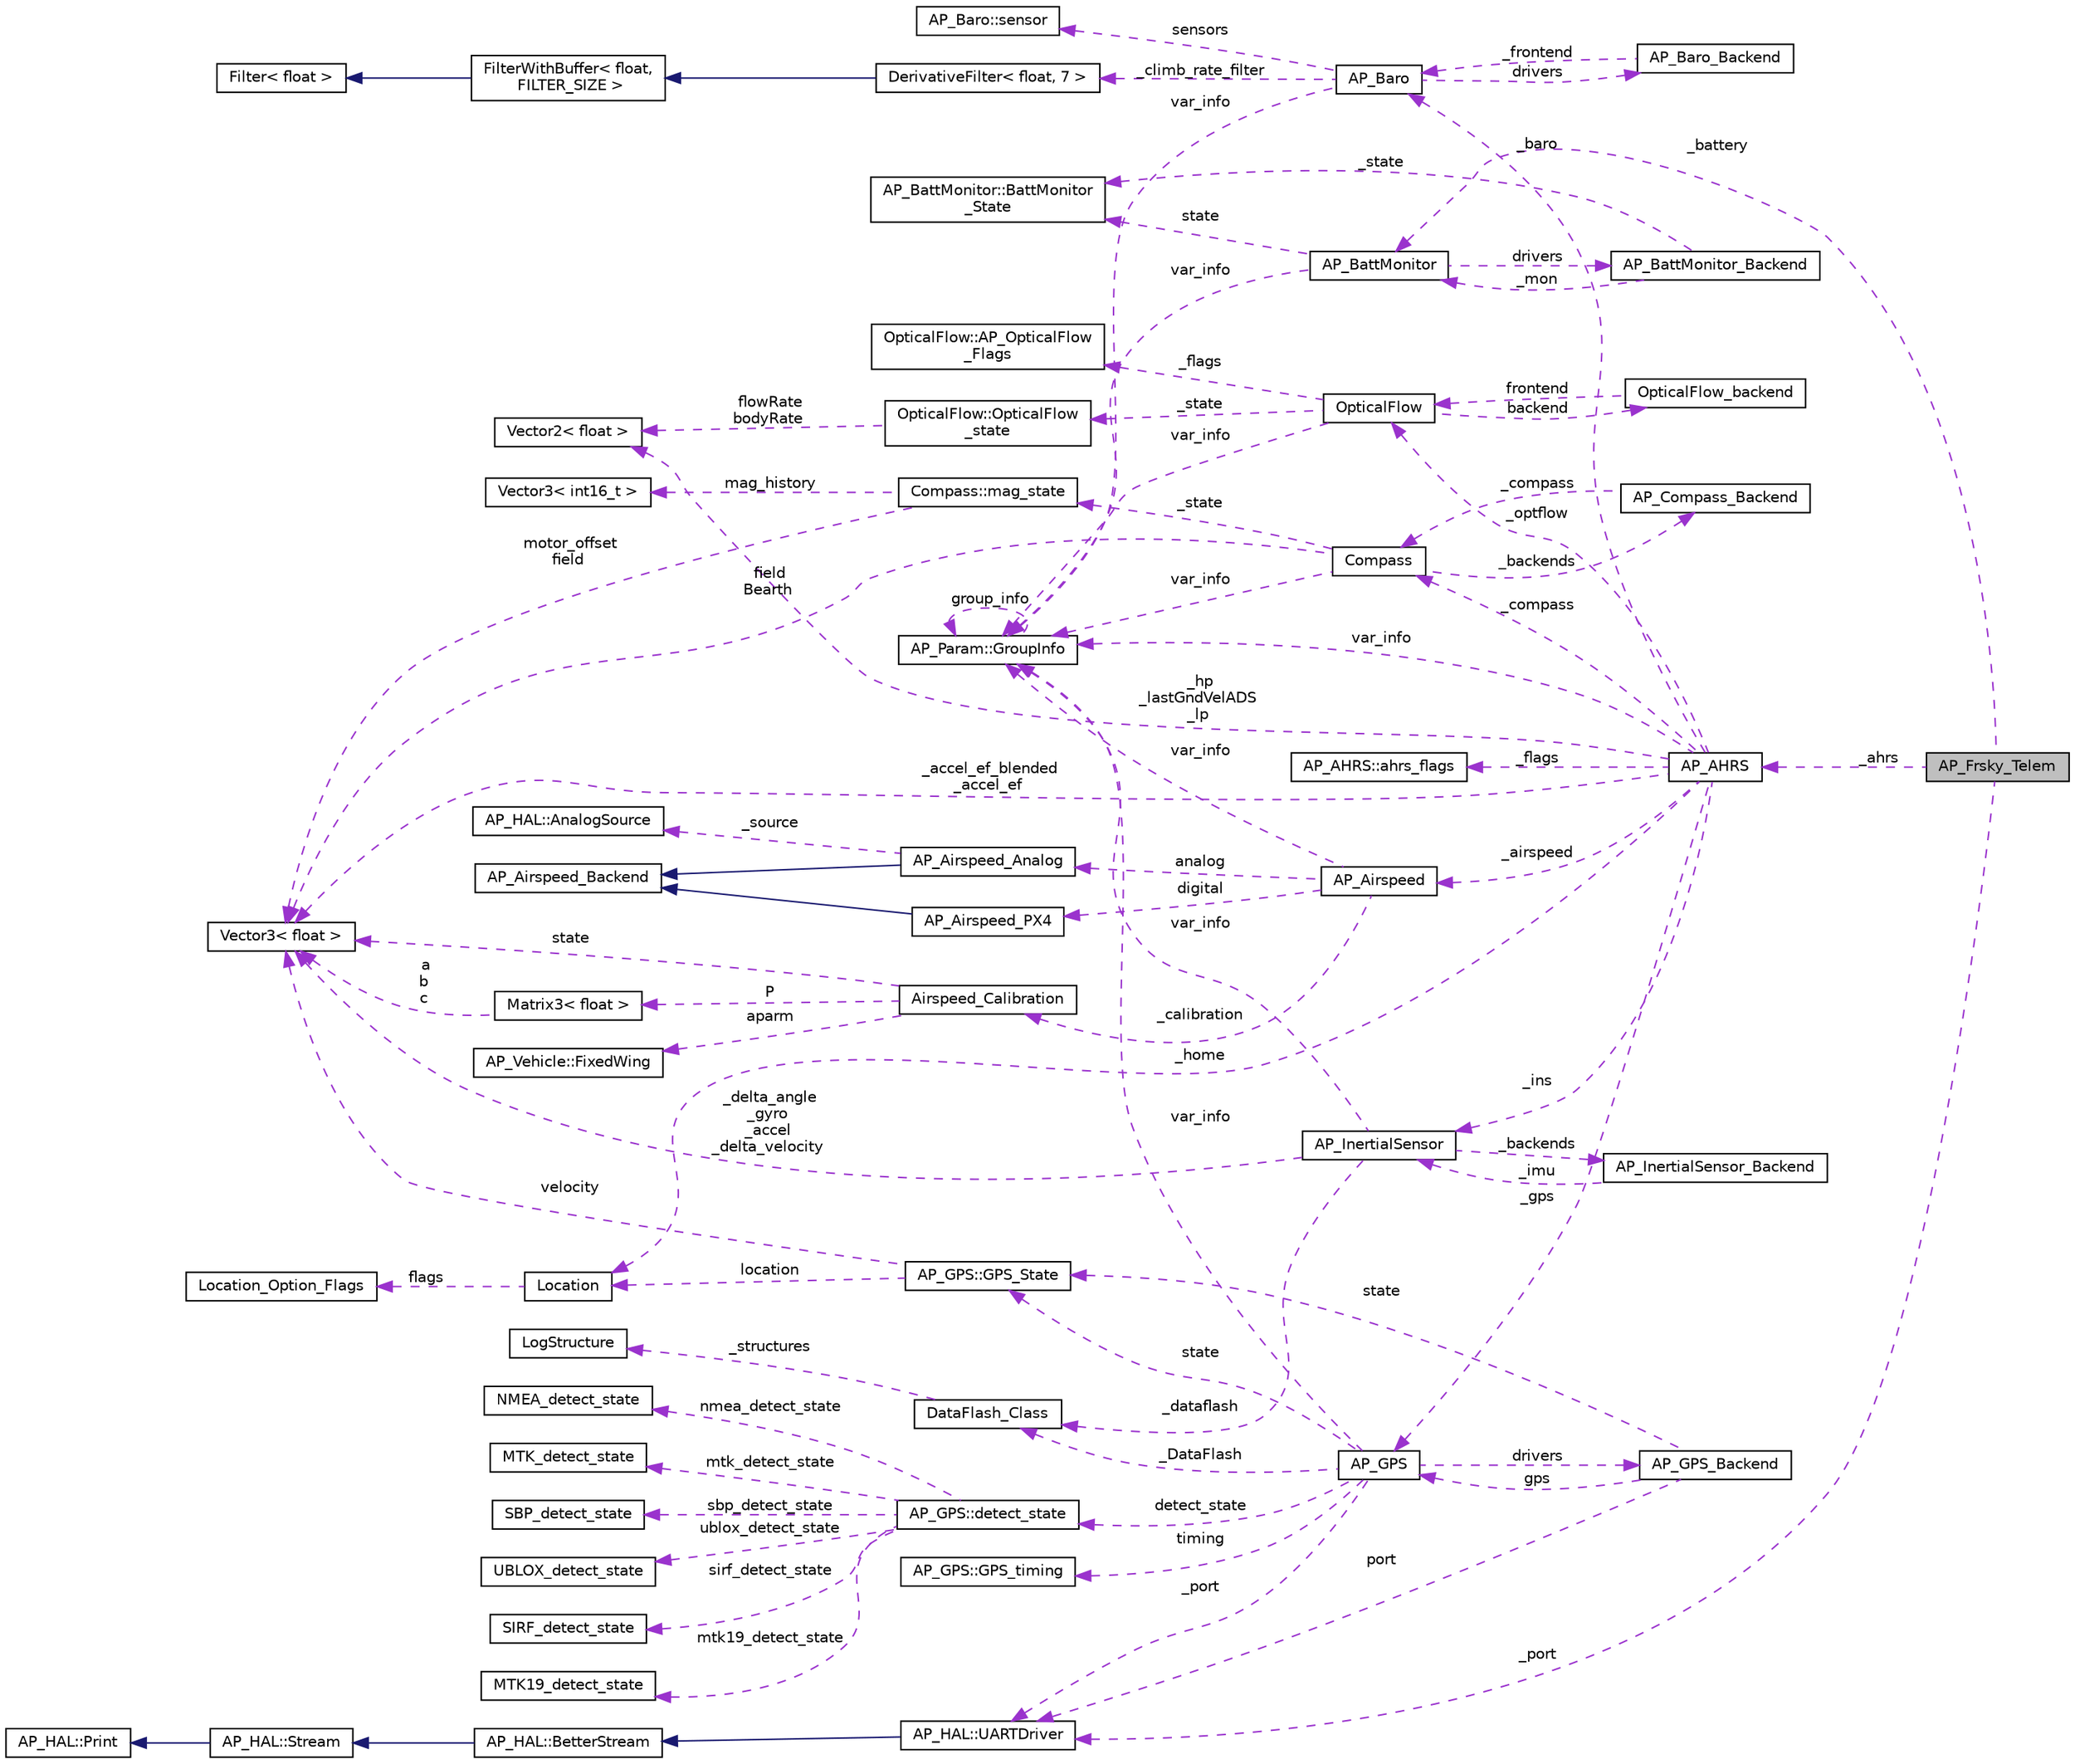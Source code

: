 digraph "AP_Frsky_Telem"
{
 // INTERACTIVE_SVG=YES
  edge [fontname="Helvetica",fontsize="10",labelfontname="Helvetica",labelfontsize="10"];
  node [fontname="Helvetica",fontsize="10",shape=record];
  rankdir="LR";
  Node1 [label="AP_Frsky_Telem",height=0.2,width=0.4,color="black", fillcolor="grey75", style="filled" fontcolor="black"];
  Node2 -> Node1 [dir="back",color="darkorchid3",fontsize="10",style="dashed",label=" _battery" ,fontname="Helvetica"];
  Node2 [label="AP_BattMonitor",height=0.2,width=0.4,color="black", fillcolor="white", style="filled",URL="$classAP__BattMonitor.html"];
  Node3 -> Node2 [dir="back",color="darkorchid3",fontsize="10",style="dashed",label=" var_info" ,fontname="Helvetica"];
  Node3 [label="AP_Param::GroupInfo",height=0.2,width=0.4,color="black", fillcolor="white", style="filled",URL="$structAP__Param_1_1GroupInfo.html"];
  Node3 -> Node3 [dir="back",color="darkorchid3",fontsize="10",style="dashed",label=" group_info" ,fontname="Helvetica"];
  Node4 -> Node2 [dir="back",color="darkorchid3",fontsize="10",style="dashed",label=" state" ,fontname="Helvetica"];
  Node4 [label="AP_BattMonitor::BattMonitor\l_State",height=0.2,width=0.4,color="black", fillcolor="white", style="filled",URL="$structAP__BattMonitor_1_1BattMonitor__State.html"];
  Node5 -> Node2 [dir="back",color="darkorchid3",fontsize="10",style="dashed",label=" drivers" ,fontname="Helvetica"];
  Node5 [label="AP_BattMonitor_Backend",height=0.2,width=0.4,color="black", fillcolor="white", style="filled",URL="$classAP__BattMonitor__Backend.html"];
  Node2 -> Node5 [dir="back",color="darkorchid3",fontsize="10",style="dashed",label=" _mon" ,fontname="Helvetica"];
  Node4 -> Node5 [dir="back",color="darkorchid3",fontsize="10",style="dashed",label=" _state" ,fontname="Helvetica"];
  Node6 -> Node1 [dir="back",color="darkorchid3",fontsize="10",style="dashed",label=" _port" ,fontname="Helvetica"];
  Node6 [label="AP_HAL::UARTDriver",height=0.2,width=0.4,color="black", fillcolor="white", style="filled",URL="$classAP__HAL_1_1UARTDriver.html"];
  Node7 -> Node6 [dir="back",color="midnightblue",fontsize="10",style="solid",fontname="Helvetica"];
  Node7 [label="AP_HAL::BetterStream",height=0.2,width=0.4,color="black", fillcolor="white", style="filled",URL="$classAP__HAL_1_1BetterStream.html"];
  Node8 -> Node7 [dir="back",color="midnightblue",fontsize="10",style="solid",fontname="Helvetica"];
  Node8 [label="AP_HAL::Stream",height=0.2,width=0.4,color="black", fillcolor="white", style="filled",URL="$classAP__HAL_1_1Stream.html"];
  Node9 -> Node8 [dir="back",color="midnightblue",fontsize="10",style="solid",fontname="Helvetica"];
  Node9 [label="AP_HAL::Print",height=0.2,width=0.4,color="black", fillcolor="white", style="filled",URL="$classAP__HAL_1_1Print.html"];
  Node10 -> Node1 [dir="back",color="darkorchid3",fontsize="10",style="dashed",label=" _ahrs" ,fontname="Helvetica"];
  Node10 [label="AP_AHRS",height=0.2,width=0.4,color="black", fillcolor="white", style="filled",URL="$classAP__AHRS.html"];
  Node11 -> Node10 [dir="back",color="darkorchid3",fontsize="10",style="dashed",label=" _flags" ,fontname="Helvetica"];
  Node11 [label="AP_AHRS::ahrs_flags",height=0.2,width=0.4,color="black", fillcolor="white", style="filled",URL="$structAP__AHRS_1_1ahrs__flags.html"];
  Node12 -> Node10 [dir="back",color="darkorchid3",fontsize="10",style="dashed",label=" _baro" ,fontname="Helvetica"];
  Node12 [label="AP_Baro",height=0.2,width=0.4,color="black", fillcolor="white", style="filled",URL="$classAP__Baro.html"];
  Node13 -> Node12 [dir="back",color="darkorchid3",fontsize="10",style="dashed",label=" sensors" ,fontname="Helvetica"];
  Node13 [label="AP_Baro::sensor",height=0.2,width=0.4,color="black", fillcolor="white", style="filled",URL="$structAP__Baro_1_1sensor.html"];
  Node14 -> Node12 [dir="back",color="darkorchid3",fontsize="10",style="dashed",label=" _climb_rate_filter" ,fontname="Helvetica"];
  Node14 [label="DerivativeFilter\< float, 7 \>",height=0.2,width=0.4,color="black", fillcolor="white", style="filled",URL="$classDerivativeFilter.html"];
  Node15 -> Node14 [dir="back",color="midnightblue",fontsize="10",style="solid",fontname="Helvetica"];
  Node15 [label="FilterWithBuffer\< float,\l FILTER_SIZE \>",height=0.2,width=0.4,color="black", fillcolor="white", style="filled",URL="$classFilterWithBuffer.html"];
  Node16 -> Node15 [dir="back",color="midnightblue",fontsize="10",style="solid",fontname="Helvetica"];
  Node16 [label="Filter\< float \>",height=0.2,width=0.4,color="black", fillcolor="white", style="filled",URL="$classFilter.html"];
  Node3 -> Node12 [dir="back",color="darkorchid3",fontsize="10",style="dashed",label=" var_info" ,fontname="Helvetica"];
  Node17 -> Node12 [dir="back",color="darkorchid3",fontsize="10",style="dashed",label=" drivers" ,fontname="Helvetica"];
  Node17 [label="AP_Baro_Backend",height=0.2,width=0.4,color="black", fillcolor="white", style="filled",URL="$classAP__Baro__Backend.html",tooltip="-*- tab-width: 4; Mode: C++; c-basic-offset: 4; indent-tabs-mode: nil -*- "];
  Node12 -> Node17 [dir="back",color="darkorchid3",fontsize="10",style="dashed",label=" _frontend" ,fontname="Helvetica"];
  Node18 -> Node10 [dir="back",color="darkorchid3",fontsize="10",style="dashed",label=" _optflow" ,fontname="Helvetica"];
  Node18 [label="OpticalFlow",height=0.2,width=0.4,color="black", fillcolor="white", style="filled",URL="$classOpticalFlow.html"];
  Node3 -> Node18 [dir="back",color="darkorchid3",fontsize="10",style="dashed",label=" var_info" ,fontname="Helvetica"];
  Node19 -> Node18 [dir="back",color="darkorchid3",fontsize="10",style="dashed",label=" _state" ,fontname="Helvetica"];
  Node19 [label="OpticalFlow::OpticalFlow\l_state",height=0.2,width=0.4,color="black", fillcolor="white", style="filled",URL="$structOpticalFlow_1_1OpticalFlow__state.html"];
  Node20 -> Node19 [dir="back",color="darkorchid3",fontsize="10",style="dashed",label=" flowRate\nbodyRate" ,fontname="Helvetica"];
  Node20 [label="Vector2\< float \>",height=0.2,width=0.4,color="black", fillcolor="white", style="filled",URL="$structVector2.html"];
  Node21 -> Node18 [dir="back",color="darkorchid3",fontsize="10",style="dashed",label=" backend" ,fontname="Helvetica"];
  Node21 [label="OpticalFlow_backend",height=0.2,width=0.4,color="black", fillcolor="white", style="filled",URL="$classOpticalFlow__backend.html"];
  Node18 -> Node21 [dir="back",color="darkorchid3",fontsize="10",style="dashed",label=" frontend" ,fontname="Helvetica"];
  Node22 -> Node18 [dir="back",color="darkorchid3",fontsize="10",style="dashed",label=" _flags" ,fontname="Helvetica"];
  Node22 [label="OpticalFlow::AP_OpticalFlow\l_Flags",height=0.2,width=0.4,color="black", fillcolor="white", style="filled",URL="$structOpticalFlow_1_1AP__OpticalFlow__Flags.html"];
  Node3 -> Node10 [dir="back",color="darkorchid3",fontsize="10",style="dashed",label=" var_info" ,fontname="Helvetica"];
  Node23 -> Node10 [dir="back",color="darkorchid3",fontsize="10",style="dashed",label=" _accel_ef_blended\n_accel_ef" ,fontname="Helvetica"];
  Node23 [label="Vector3\< float \>",height=0.2,width=0.4,color="black", fillcolor="white", style="filled",URL="$classVector3.html"];
  Node24 -> Node10 [dir="back",color="darkorchid3",fontsize="10",style="dashed",label=" _ins" ,fontname="Helvetica"];
  Node24 [label="AP_InertialSensor",height=0.2,width=0.4,color="black", fillcolor="white", style="filled",URL="$classAP__InertialSensor.html"];
  Node25 -> Node24 [dir="back",color="darkorchid3",fontsize="10",style="dashed",label=" _backends" ,fontname="Helvetica"];
  Node25 [label="AP_InertialSensor_Backend",height=0.2,width=0.4,color="black", fillcolor="white", style="filled",URL="$classAP__InertialSensor__Backend.html"];
  Node24 -> Node25 [dir="back",color="darkorchid3",fontsize="10",style="dashed",label=" _imu" ,fontname="Helvetica"];
  Node26 -> Node24 [dir="back",color="darkorchid3",fontsize="10",style="dashed",label=" _dataflash" ,fontname="Helvetica"];
  Node26 [label="DataFlash_Class",height=0.2,width=0.4,color="black", fillcolor="white", style="filled",URL="$classDataFlash__Class.html",tooltip="-*- tab-width: 4; Mode: C++; c-basic-offset: 4; indent-tabs-mode: nil -*- "];
  Node27 -> Node26 [dir="back",color="darkorchid3",fontsize="10",style="dashed",label=" _structures" ,fontname="Helvetica"];
  Node27 [label="LogStructure",height=0.2,width=0.4,color="black", fillcolor="white", style="filled",URL="$structLogStructure.html"];
  Node3 -> Node24 [dir="back",color="darkorchid3",fontsize="10",style="dashed",label=" var_info" ,fontname="Helvetica"];
  Node23 -> Node24 [dir="back",color="darkorchid3",fontsize="10",style="dashed",label=" _delta_angle\n_gyro\n_accel\n_delta_velocity" ,fontname="Helvetica"];
  Node28 -> Node10 [dir="back",color="darkorchid3",fontsize="10",style="dashed",label=" _airspeed" ,fontname="Helvetica"];
  Node28 [label="AP_Airspeed",height=0.2,width=0.4,color="black", fillcolor="white", style="filled",URL="$classAP__Airspeed.html"];
  Node29 -> Node28 [dir="back",color="darkorchid3",fontsize="10",style="dashed",label=" analog" ,fontname="Helvetica"];
  Node29 [label="AP_Airspeed_Analog",height=0.2,width=0.4,color="black", fillcolor="white", style="filled",URL="$classAP__Airspeed__Analog.html",tooltip="-*- tab-width: 4; Mode: C++; c-basic-offset: 4; indent-tabs-mode: nil -*- "];
  Node30 -> Node29 [dir="back",color="midnightblue",fontsize="10",style="solid",fontname="Helvetica"];
  Node30 [label="AP_Airspeed_Backend",height=0.2,width=0.4,color="black", fillcolor="white", style="filled",URL="$classAP__Airspeed__Backend.html",tooltip="-*- tab-width: 4; Mode: C++; c-basic-offset: 4; indent-tabs-mode: nil -*- "];
  Node31 -> Node29 [dir="back",color="darkorchid3",fontsize="10",style="dashed",label=" _source" ,fontname="Helvetica"];
  Node31 [label="AP_HAL::AnalogSource",height=0.2,width=0.4,color="black", fillcolor="white", style="filled",URL="$classAP__HAL_1_1AnalogSource.html"];
  Node3 -> Node28 [dir="back",color="darkorchid3",fontsize="10",style="dashed",label=" var_info" ,fontname="Helvetica"];
  Node32 -> Node28 [dir="back",color="darkorchid3",fontsize="10",style="dashed",label=" digital" ,fontname="Helvetica"];
  Node32 [label="AP_Airspeed_PX4",height=0.2,width=0.4,color="black", fillcolor="white", style="filled",URL="$classAP__Airspeed__PX4.html",tooltip="-*- tab-width: 4; Mode: C++; c-basic-offset: 4; indent-tabs-mode: nil -*- "];
  Node30 -> Node32 [dir="back",color="midnightblue",fontsize="10",style="solid",fontname="Helvetica"];
  Node33 -> Node28 [dir="back",color="darkorchid3",fontsize="10",style="dashed",label=" _calibration" ,fontname="Helvetica"];
  Node33 [label="Airspeed_Calibration",height=0.2,width=0.4,color="black", fillcolor="white", style="filled",URL="$classAirspeed__Calibration.html",tooltip="-*- tab-width: 4; Mode: C++; c-basic-offset: 4; indent-tabs-mode: nil -*- "];
  Node34 -> Node33 [dir="back",color="darkorchid3",fontsize="10",style="dashed",label=" P" ,fontname="Helvetica"];
  Node34 [label="Matrix3\< float \>",height=0.2,width=0.4,color="black", fillcolor="white", style="filled",URL="$classMatrix3.html"];
  Node23 -> Node34 [dir="back",color="darkorchid3",fontsize="10",style="dashed",label=" a\nb\nc" ,fontname="Helvetica"];
  Node23 -> Node33 [dir="back",color="darkorchid3",fontsize="10",style="dashed",label=" state" ,fontname="Helvetica"];
  Node35 -> Node33 [dir="back",color="darkorchid3",fontsize="10",style="dashed",label=" aparm" ,fontname="Helvetica"];
  Node35 [label="AP_Vehicle::FixedWing",height=0.2,width=0.4,color="black", fillcolor="white", style="filled",URL="$structAP__Vehicle_1_1FixedWing.html"];
  Node20 -> Node10 [dir="back",color="darkorchid3",fontsize="10",style="dashed",label=" _hp\n_lastGndVelADS\n_lp" ,fontname="Helvetica"];
  Node36 -> Node10 [dir="back",color="darkorchid3",fontsize="10",style="dashed",label=" _gps" ,fontname="Helvetica"];
  Node36 [label="AP_GPS",height=0.2,width=0.4,color="black", fillcolor="white", style="filled",URL="$classAP__GPS.html"];
  Node37 -> Node36 [dir="back",color="darkorchid3",fontsize="10",style="dashed",label=" detect_state" ,fontname="Helvetica"];
  Node37 [label="AP_GPS::detect_state",height=0.2,width=0.4,color="black", fillcolor="white", style="filled",URL="$structAP__GPS_1_1detect__state.html"];
  Node38 -> Node37 [dir="back",color="darkorchid3",fontsize="10",style="dashed",label=" sbp_detect_state" ,fontname="Helvetica"];
  Node38 [label="SBP_detect_state",height=0.2,width=0.4,color="black", fillcolor="white", style="filled",URL="$structSBP__detect__state.html"];
  Node39 -> Node37 [dir="back",color="darkorchid3",fontsize="10",style="dashed",label=" ublox_detect_state" ,fontname="Helvetica"];
  Node39 [label="UBLOX_detect_state",height=0.2,width=0.4,color="black", fillcolor="white", style="filled",URL="$structUBLOX__detect__state.html"];
  Node40 -> Node37 [dir="back",color="darkorchid3",fontsize="10",style="dashed",label=" sirf_detect_state" ,fontname="Helvetica"];
  Node40 [label="SIRF_detect_state",height=0.2,width=0.4,color="black", fillcolor="white", style="filled",URL="$structSIRF__detect__state.html"];
  Node41 -> Node37 [dir="back",color="darkorchid3",fontsize="10",style="dashed",label=" mtk19_detect_state" ,fontname="Helvetica"];
  Node41 [label="MTK19_detect_state",height=0.2,width=0.4,color="black", fillcolor="white", style="filled",URL="$structMTK19__detect__state.html"];
  Node42 -> Node37 [dir="back",color="darkorchid3",fontsize="10",style="dashed",label=" nmea_detect_state" ,fontname="Helvetica"];
  Node42 [label="NMEA_detect_state",height=0.2,width=0.4,color="black", fillcolor="white", style="filled",URL="$structNMEA__detect__state.html"];
  Node43 -> Node37 [dir="back",color="darkorchid3",fontsize="10",style="dashed",label=" mtk_detect_state" ,fontname="Helvetica"];
  Node43 [label="MTK_detect_state",height=0.2,width=0.4,color="black", fillcolor="white", style="filled",URL="$structMTK__detect__state.html"];
  Node44 -> Node36 [dir="back",color="darkorchid3",fontsize="10",style="dashed",label=" timing" ,fontname="Helvetica"];
  Node44 [label="AP_GPS::GPS_timing",height=0.2,width=0.4,color="black", fillcolor="white", style="filled",URL="$structAP__GPS_1_1GPS__timing.html"];
  Node45 -> Node36 [dir="back",color="darkorchid3",fontsize="10",style="dashed",label=" drivers" ,fontname="Helvetica"];
  Node45 [label="AP_GPS_Backend",height=0.2,width=0.4,color="black", fillcolor="white", style="filled",URL="$classAP__GPS__Backend.html"];
  Node6 -> Node45 [dir="back",color="darkorchid3",fontsize="10",style="dashed",label=" port" ,fontname="Helvetica"];
  Node36 -> Node45 [dir="back",color="darkorchid3",fontsize="10",style="dashed",label=" gps" ,fontname="Helvetica"];
  Node46 -> Node45 [dir="back",color="darkorchid3",fontsize="10",style="dashed",label=" state" ,fontname="Helvetica"];
  Node46 [label="AP_GPS::GPS_State",height=0.2,width=0.4,color="black", fillcolor="white", style="filled",URL="$structAP__GPS_1_1GPS__State.html"];
  Node23 -> Node46 [dir="back",color="darkorchid3",fontsize="10",style="dashed",label=" velocity" ,fontname="Helvetica"];
  Node47 -> Node46 [dir="back",color="darkorchid3",fontsize="10",style="dashed",label=" location" ,fontname="Helvetica"];
  Node47 [label="Location",height=0.2,width=0.4,color="black", fillcolor="white", style="filled",URL="$structLocation.html"];
  Node48 -> Node47 [dir="back",color="darkorchid3",fontsize="10",style="dashed",label=" flags" ,fontname="Helvetica"];
  Node48 [label="Location_Option_Flags",height=0.2,width=0.4,color="black", fillcolor="white", style="filled",URL="$structLocation__Option__Flags.html"];
  Node26 -> Node36 [dir="back",color="darkorchid3",fontsize="10",style="dashed",label=" _DataFlash" ,fontname="Helvetica"];
  Node6 -> Node36 [dir="back",color="darkorchid3",fontsize="10",style="dashed",label=" _port" ,fontname="Helvetica"];
  Node3 -> Node36 [dir="back",color="darkorchid3",fontsize="10",style="dashed",label=" var_info" ,fontname="Helvetica"];
  Node46 -> Node36 [dir="back",color="darkorchid3",fontsize="10",style="dashed",label=" state" ,fontname="Helvetica"];
  Node47 -> Node10 [dir="back",color="darkorchid3",fontsize="10",style="dashed",label=" _home" ,fontname="Helvetica"];
  Node49 -> Node10 [dir="back",color="darkorchid3",fontsize="10",style="dashed",label=" _compass" ,fontname="Helvetica"];
  Node49 [label="Compass",height=0.2,width=0.4,color="black", fillcolor="white", style="filled",URL="$classCompass.html"];
  Node3 -> Node49 [dir="back",color="darkorchid3",fontsize="10",style="dashed",label=" var_info" ,fontname="Helvetica"];
  Node23 -> Node49 [dir="back",color="darkorchid3",fontsize="10",style="dashed",label=" field\nBearth" ,fontname="Helvetica"];
  Node50 -> Node49 [dir="back",color="darkorchid3",fontsize="10",style="dashed",label=" _backends" ,fontname="Helvetica"];
  Node50 [label="AP_Compass_Backend",height=0.2,width=0.4,color="black", fillcolor="white", style="filled",URL="$classAP__Compass__Backend.html"];
  Node49 -> Node50 [dir="back",color="darkorchid3",fontsize="10",style="dashed",label=" _compass" ,fontname="Helvetica"];
  Node51 -> Node49 [dir="back",color="darkorchid3",fontsize="10",style="dashed",label=" _state" ,fontname="Helvetica"];
  Node51 [label="Compass::mag_state",height=0.2,width=0.4,color="black", fillcolor="white", style="filled",URL="$structCompass_1_1mag__state.html"];
  Node23 -> Node51 [dir="back",color="darkorchid3",fontsize="10",style="dashed",label=" motor_offset\nfield" ,fontname="Helvetica"];
  Node52 -> Node51 [dir="back",color="darkorchid3",fontsize="10",style="dashed",label=" mag_history" ,fontname="Helvetica"];
  Node52 [label="Vector3\< int16_t \>",height=0.2,width=0.4,color="black", fillcolor="white", style="filled",URL="$classVector3.html"];
}
